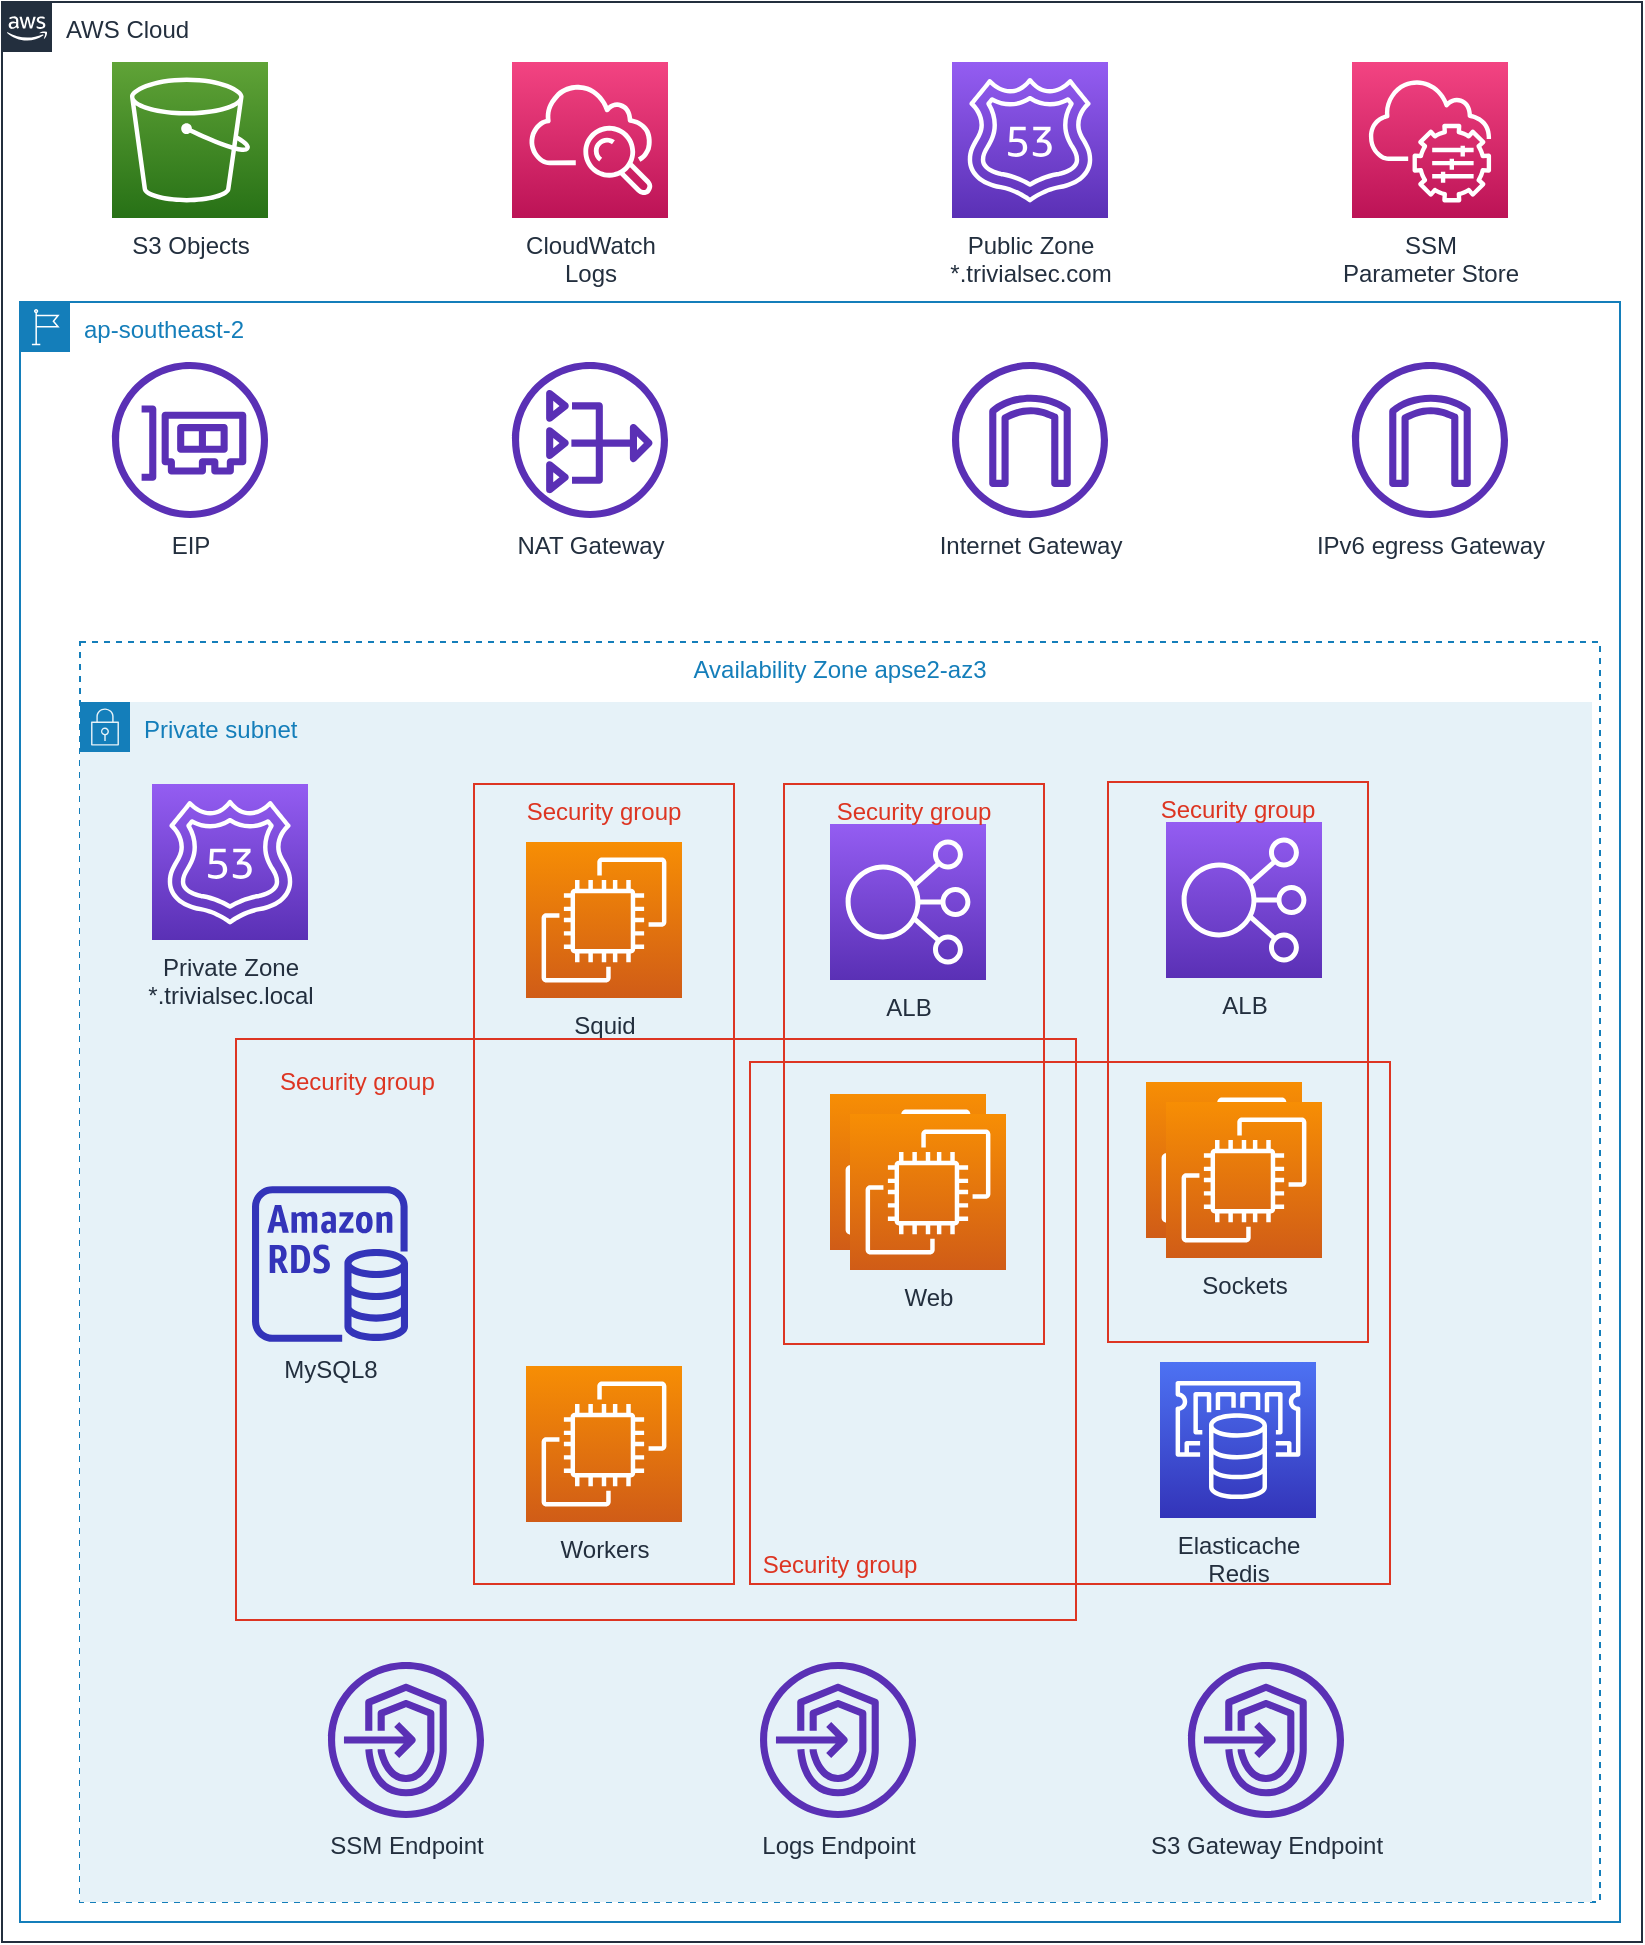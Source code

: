 <mxfile version="13.4.5" type="device"><diagram id="6tBzMoPVlf_zSA-uO-Aw" name="Page-1"><mxGraphModel dx="1422" dy="1990" grid="1" gridSize="10" guides="1" tooltips="1" connect="1" arrows="1" fold="1" page="1" pageScale="1" pageWidth="827" pageHeight="1169" math="0" shadow="0"><root><mxCell id="0"/><mxCell id="1" parent="0"/><mxCell id="qTdQnKUHcM1XbwAVlQzd-29" value="AWS Cloud" style="points=[[0,0],[0.25,0],[0.5,0],[0.75,0],[1,0],[1,0.25],[1,0.5],[1,0.75],[1,1],[0.75,1],[0.5,1],[0.25,1],[0,1],[0,0.75],[0,0.5],[0,0.25]];outlineConnect=0;gradientColor=none;html=1;whiteSpace=wrap;fontSize=12;fontStyle=0;shape=mxgraph.aws4.group;grIcon=mxgraph.aws4.group_aws_cloud_alt;strokeColor=#232F3E;fillColor=none;verticalAlign=top;align=left;spacingLeft=30;fontColor=#232F3E;dashed=0;" vertex="1" parent="1"><mxGeometry x="5" y="-390" width="820" height="970" as="geometry"/></mxCell><mxCell id="qTdQnKUHcM1XbwAVlQzd-4" value="ap-southeast-2" style="points=[[0,0],[0.25,0],[0.5,0],[0.75,0],[1,0],[1,0.25],[1,0.5],[1,0.75],[1,1],[0.75,1],[0.5,1],[0.25,1],[0,1],[0,0.75],[0,0.5],[0,0.25]];outlineConnect=0;gradientColor=none;html=1;whiteSpace=wrap;fontSize=12;fontStyle=0;shape=mxgraph.aws4.group;grIcon=mxgraph.aws4.group_region;strokeColor=#147EBA;fillColor=none;verticalAlign=top;align=left;spacingLeft=30;fontColor=#147EBA;dashed=0;" vertex="1" parent="1"><mxGeometry x="14" y="-240" width="800" height="810" as="geometry"/></mxCell><mxCell id="qTdQnKUHcM1XbwAVlQzd-5" value="Availability Zone apse2-az3" style="fillColor=none;strokeColor=#147EBA;dashed=1;verticalAlign=top;fontStyle=0;fontColor=#147EBA;" vertex="1" parent="1"><mxGeometry x="44" y="-70" width="760" height="630" as="geometry"/></mxCell><mxCell id="qTdQnKUHcM1XbwAVlQzd-6" value="Private subnet" style="points=[[0,0],[0.25,0],[0.5,0],[0.75,0],[1,0],[1,0.25],[1,0.5],[1,0.75],[1,1],[0.75,1],[0.5,1],[0.25,1],[0,1],[0,0.75],[0,0.5],[0,0.25]];outlineConnect=0;gradientColor=none;html=1;whiteSpace=wrap;fontSize=12;fontStyle=0;shape=mxgraph.aws4.group;grIcon=mxgraph.aws4.group_security_group;grStroke=0;strokeColor=#147EBA;fillColor=#E6F2F8;verticalAlign=top;align=left;spacingLeft=30;fontColor=#147EBA;dashed=0;" vertex="1" parent="1"><mxGeometry x="44" y="-40" width="756" height="600" as="geometry"/></mxCell><mxCell id="qTdQnKUHcM1XbwAVlQzd-7" value="NAT Gateway" style="outlineConnect=0;fontColor=#232F3E;gradientColor=none;fillColor=#5A30B5;strokeColor=none;dashed=0;verticalLabelPosition=bottom;verticalAlign=top;align=center;html=1;fontSize=12;fontStyle=0;aspect=fixed;pointerEvents=1;shape=mxgraph.aws4.nat_gateway;" vertex="1" parent="1"><mxGeometry x="260" y="-210" width="78" height="78" as="geometry"/></mxCell><mxCell id="qTdQnKUHcM1XbwAVlQzd-8" value="Internet Gateway" style="outlineConnect=0;fontColor=#232F3E;gradientColor=none;fillColor=#5A30B5;strokeColor=none;dashed=0;verticalLabelPosition=bottom;verticalAlign=top;align=center;html=1;fontSize=12;fontStyle=0;aspect=fixed;pointerEvents=1;shape=mxgraph.aws4.internet_gateway;" vertex="1" parent="1"><mxGeometry x="480" y="-210" width="78" height="78" as="geometry"/></mxCell><mxCell id="qTdQnKUHcM1XbwAVlQzd-9" value="SSM Endpoint" style="outlineConnect=0;fontColor=#232F3E;gradientColor=none;fillColor=#5A30B5;strokeColor=none;dashed=0;verticalLabelPosition=bottom;verticalAlign=top;align=center;html=1;fontSize=12;fontStyle=0;aspect=fixed;pointerEvents=1;shape=mxgraph.aws4.endpoints;" vertex="1" parent="1"><mxGeometry x="168" y="440" width="78" height="78" as="geometry"/></mxCell><mxCell id="qTdQnKUHcM1XbwAVlQzd-10" value="Logs Endpoint" style="outlineConnect=0;fontColor=#232F3E;gradientColor=none;fillColor=#5A30B5;strokeColor=none;dashed=0;verticalLabelPosition=bottom;verticalAlign=top;align=center;html=1;fontSize=12;fontStyle=0;aspect=fixed;pointerEvents=1;shape=mxgraph.aws4.endpoints;" vertex="1" parent="1"><mxGeometry x="384" y="440" width="78" height="78" as="geometry"/></mxCell><mxCell id="qTdQnKUHcM1XbwAVlQzd-11" value="S3 Gateway Endpoint" style="outlineConnect=0;fontColor=#232F3E;gradientColor=none;fillColor=#5A30B5;strokeColor=none;dashed=0;verticalLabelPosition=bottom;verticalAlign=top;align=center;html=1;fontSize=12;fontStyle=0;aspect=fixed;pointerEvents=1;shape=mxgraph.aws4.endpoints;" vertex="1" parent="1"><mxGeometry x="598" y="440" width="78" height="78" as="geometry"/></mxCell><mxCell id="qTdQnKUHcM1XbwAVlQzd-12" value="IPv6 egress Gateway" style="outlineConnect=0;fontColor=#232F3E;gradientColor=none;fillColor=#5A30B5;strokeColor=none;dashed=0;verticalLabelPosition=bottom;verticalAlign=top;align=center;html=1;fontSize=12;fontStyle=0;aspect=fixed;pointerEvents=1;shape=mxgraph.aws4.internet_gateway;" vertex="1" parent="1"><mxGeometry x="680" y="-210" width="78" height="78" as="geometry"/></mxCell><mxCell id="qTdQnKUHcM1XbwAVlQzd-13" value="EIP" style="outlineConnect=0;fontColor=#232F3E;gradientColor=none;fillColor=#5A30B5;strokeColor=none;dashed=0;verticalLabelPosition=bottom;verticalAlign=top;align=center;html=1;fontSize=12;fontStyle=0;aspect=fixed;pointerEvents=1;shape=mxgraph.aws4.elastic_network_interface;" vertex="1" parent="1"><mxGeometry x="60" y="-210" width="78" height="78" as="geometry"/></mxCell><mxCell id="qTdQnKUHcM1XbwAVlQzd-16" value="MySQL8" style="outlineConnect=0;fontColor=#232F3E;gradientColor=none;fillColor=#3334B9;strokeColor=none;dashed=0;verticalLabelPosition=bottom;verticalAlign=top;align=center;html=1;fontSize=12;fontStyle=0;aspect=fixed;pointerEvents=1;shape=mxgraph.aws4.rds_instance;" vertex="1" parent="1"><mxGeometry x="130" y="202" width="78" height="78" as="geometry"/></mxCell><mxCell id="qTdQnKUHcM1XbwAVlQzd-17" value="Private Zone&lt;br&gt;*.trivialsec.local" style="outlineConnect=0;fontColor=#232F3E;gradientColor=#945DF2;gradientDirection=north;fillColor=#5A30B5;strokeColor=#ffffff;dashed=0;verticalLabelPosition=bottom;verticalAlign=top;align=center;html=1;fontSize=12;fontStyle=0;aspect=fixed;shape=mxgraph.aws4.resourceIcon;resIcon=mxgraph.aws4.route_53;" vertex="1" parent="1"><mxGeometry x="80" y="1" width="78" height="78" as="geometry"/></mxCell><mxCell id="qTdQnKUHcM1XbwAVlQzd-18" value="Public Zone&lt;br&gt;*.trivialsec.com" style="outlineConnect=0;fontColor=#232F3E;gradientColor=#945DF2;gradientDirection=north;fillColor=#5A30B5;strokeColor=#ffffff;dashed=0;verticalLabelPosition=bottom;verticalAlign=top;align=center;html=1;fontSize=12;fontStyle=0;aspect=fixed;shape=mxgraph.aws4.resourceIcon;resIcon=mxgraph.aws4.route_53;" vertex="1" parent="1"><mxGeometry x="480" y="-360" width="78" height="78" as="geometry"/></mxCell><mxCell id="qTdQnKUHcM1XbwAVlQzd-19" value="ALB" style="outlineConnect=0;fontColor=#232F3E;gradientColor=#945DF2;gradientDirection=north;fillColor=#5A30B5;strokeColor=#ffffff;dashed=0;verticalLabelPosition=bottom;verticalAlign=top;align=center;html=1;fontSize=12;fontStyle=0;aspect=fixed;shape=mxgraph.aws4.resourceIcon;resIcon=mxgraph.aws4.elastic_load_balancing;" vertex="1" parent="1"><mxGeometry x="419" y="21" width="78" height="78" as="geometry"/></mxCell><mxCell id="qTdQnKUHcM1XbwAVlQzd-20" value="ALB" style="outlineConnect=0;fontColor=#232F3E;gradientColor=#945DF2;gradientDirection=north;fillColor=#5A30B5;strokeColor=#ffffff;dashed=0;verticalLabelPosition=bottom;verticalAlign=top;align=center;html=1;fontSize=12;fontStyle=0;aspect=fixed;shape=mxgraph.aws4.resourceIcon;resIcon=mxgraph.aws4.elastic_load_balancing;" vertex="1" parent="1"><mxGeometry x="587" y="20" width="78" height="78" as="geometry"/></mxCell><mxCell id="qTdQnKUHcM1XbwAVlQzd-21" value="" style="outlineConnect=0;fontColor=#232F3E;gradientColor=#F78E04;gradientDirection=north;fillColor=#D05C17;strokeColor=#ffffff;dashed=0;verticalLabelPosition=bottom;verticalAlign=top;align=center;html=1;fontSize=12;fontStyle=0;aspect=fixed;shape=mxgraph.aws4.resourceIcon;resIcon=mxgraph.aws4.ec2;" vertex="1" parent="1"><mxGeometry x="419" y="156" width="78" height="78" as="geometry"/></mxCell><mxCell id="qTdQnKUHcM1XbwAVlQzd-22" value="Web" style="outlineConnect=0;fontColor=#232F3E;gradientColor=#F78E04;gradientDirection=north;fillColor=#D05C17;strokeColor=#ffffff;dashed=0;verticalLabelPosition=bottom;verticalAlign=top;align=center;html=1;fontSize=12;fontStyle=0;aspect=fixed;shape=mxgraph.aws4.resourceIcon;resIcon=mxgraph.aws4.ec2;" vertex="1" parent="1"><mxGeometry x="429" y="166" width="78" height="78" as="geometry"/></mxCell><mxCell id="qTdQnKUHcM1XbwAVlQzd-23" value="" style="outlineConnect=0;fontColor=#232F3E;gradientColor=#F78E04;gradientDirection=north;fillColor=#D05C17;strokeColor=#ffffff;dashed=0;verticalLabelPosition=bottom;verticalAlign=top;align=center;html=1;fontSize=12;fontStyle=0;aspect=fixed;shape=mxgraph.aws4.resourceIcon;resIcon=mxgraph.aws4.ec2;" vertex="1" parent="1"><mxGeometry x="577" y="150" width="78" height="78" as="geometry"/></mxCell><mxCell id="qTdQnKUHcM1XbwAVlQzd-24" value="Sockets" style="outlineConnect=0;fontColor=#232F3E;gradientColor=#F78E04;gradientDirection=north;fillColor=#D05C17;strokeColor=#ffffff;dashed=0;verticalLabelPosition=bottom;verticalAlign=top;align=center;html=1;fontSize=12;fontStyle=0;aspect=fixed;shape=mxgraph.aws4.resourceIcon;resIcon=mxgraph.aws4.ec2;" vertex="1" parent="1"><mxGeometry x="587" y="160" width="78" height="78" as="geometry"/></mxCell><mxCell id="qTdQnKUHcM1XbwAVlQzd-25" value="Workers" style="outlineConnect=0;fontColor=#232F3E;gradientColor=#F78E04;gradientDirection=north;fillColor=#D05C17;strokeColor=#ffffff;dashed=0;verticalLabelPosition=bottom;verticalAlign=top;align=center;html=1;fontSize=12;fontStyle=0;aspect=fixed;shape=mxgraph.aws4.resourceIcon;resIcon=mxgraph.aws4.ec2;" vertex="1" parent="1"><mxGeometry x="267" y="292" width="78" height="78" as="geometry"/></mxCell><mxCell id="qTdQnKUHcM1XbwAVlQzd-26" value="S3 Objects" style="outlineConnect=0;fontColor=#232F3E;gradientColor=#60A337;gradientDirection=north;fillColor=#277116;strokeColor=#ffffff;dashed=0;verticalLabelPosition=bottom;verticalAlign=top;align=center;html=1;fontSize=12;fontStyle=0;aspect=fixed;shape=mxgraph.aws4.resourceIcon;resIcon=mxgraph.aws4.s3;" vertex="1" parent="1"><mxGeometry x="60" y="-360" width="78" height="78" as="geometry"/></mxCell><mxCell id="qTdQnKUHcM1XbwAVlQzd-27" value="SSM&lt;br&gt;Parameter Store" style="outlineConnect=0;fontColor=#232F3E;gradientColor=#F34482;gradientDirection=north;fillColor=#BC1356;strokeColor=#ffffff;dashed=0;verticalLabelPosition=bottom;verticalAlign=top;align=center;html=1;fontSize=12;fontStyle=0;aspect=fixed;shape=mxgraph.aws4.resourceIcon;resIcon=mxgraph.aws4.systems_manager;" vertex="1" parent="1"><mxGeometry x="680" y="-360" width="78" height="78" as="geometry"/></mxCell><mxCell id="qTdQnKUHcM1XbwAVlQzd-28" value="CloudWatch&lt;br&gt;Logs" style="outlineConnect=0;fontColor=#232F3E;gradientColor=#F34482;gradientDirection=north;fillColor=#BC1356;strokeColor=#ffffff;dashed=0;verticalLabelPosition=bottom;verticalAlign=top;align=center;html=1;fontSize=12;fontStyle=0;aspect=fixed;shape=mxgraph.aws4.resourceIcon;resIcon=mxgraph.aws4.cloudwatch;" vertex="1" parent="1"><mxGeometry x="260" y="-360" width="78" height="78" as="geometry"/></mxCell><mxCell id="qTdQnKUHcM1XbwAVlQzd-31" value="Security group" style="fillColor=none;strokeColor=#DD3522;verticalAlign=top;fontStyle=0;fontColor=#DD3522;" vertex="1" parent="1"><mxGeometry x="396" y="1" width="130" height="280" as="geometry"/></mxCell><mxCell id="qTdQnKUHcM1XbwAVlQzd-32" value="Security group" style="fillColor=none;strokeColor=#DD3522;verticalAlign=top;fontStyle=0;fontColor=#DD3522;" vertex="1" parent="1"><mxGeometry x="558" width="130" height="280" as="geometry"/></mxCell><mxCell id="qTdQnKUHcM1XbwAVlQzd-33" value="Security group" style="fillColor=none;strokeColor=#DD3522;verticalAlign=middle;fontStyle=0;fontColor=#DD3522;labelPosition=center;verticalLabelPosition=middle;align=center;spacingBottom=-240;spacingLeft=-230;" vertex="1" parent="1"><mxGeometry x="379" y="140" width="320" height="261" as="geometry"/></mxCell><mxCell id="qTdQnKUHcM1XbwAVlQzd-34" value="Security group" style="fillColor=none;strokeColor=#DD3522;verticalAlign=top;fontStyle=0;fontColor=#DD3522;" vertex="1" parent="1"><mxGeometry x="241" y="1" width="130" height="400" as="geometry"/></mxCell><mxCell id="qTdQnKUHcM1XbwAVlQzd-14" value="Squid" style="outlineConnect=0;fontColor=#232F3E;gradientColor=#F78E04;gradientDirection=north;fillColor=#D05C17;strokeColor=#ffffff;dashed=0;verticalLabelPosition=bottom;verticalAlign=top;align=center;html=1;fontSize=12;fontStyle=0;aspect=fixed;shape=mxgraph.aws4.resourceIcon;resIcon=mxgraph.aws4.ec2;" vertex="1" parent="1"><mxGeometry x="267" y="30" width="78" height="78" as="geometry"/></mxCell><mxCell id="qTdQnKUHcM1XbwAVlQzd-30" value="Elasticache&lt;br&gt;Redis" style="outlineConnect=0;fontColor=#232F3E;gradientColor=#4D72F3;gradientDirection=north;fillColor=#3334B9;strokeColor=#ffffff;dashed=0;verticalLabelPosition=bottom;verticalAlign=top;align=center;html=1;fontSize=12;fontStyle=0;aspect=fixed;shape=mxgraph.aws4.resourceIcon;resIcon=mxgraph.aws4.elasticache;" vertex="1" parent="1"><mxGeometry x="584" y="290" width="78" height="78" as="geometry"/></mxCell><mxCell id="qTdQnKUHcM1XbwAVlQzd-35" value="Security group" style="fillColor=none;strokeColor=#DD3522;verticalAlign=middle;fontStyle=0;fontColor=#DD3522;labelPosition=right;verticalLabelPosition=middle;align=left;spacingLeft=-400;spacingTop=-250;" vertex="1" parent="1"><mxGeometry x="122" y="128.5" width="420" height="290.5" as="geometry"/></mxCell></root></mxGraphModel></diagram></mxfile>
